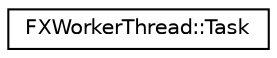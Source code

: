 digraph "Graphical Class Hierarchy"
{
  edge [fontname="Helvetica",fontsize="10",labelfontname="Helvetica",labelfontsize="10"];
  node [fontname="Helvetica",fontsize="10",shape=record];
  rankdir="LR";
  Node0 [label="FXWorkerThread::Task",height=0.2,width=0.4,color="black", fillcolor="white", style="filled",URL="$d7/d47/class_f_x_worker_thread_1_1_task.html",tooltip="Abstract superclass of a task to be run with an index to keep track of pending tasks. "];
}
